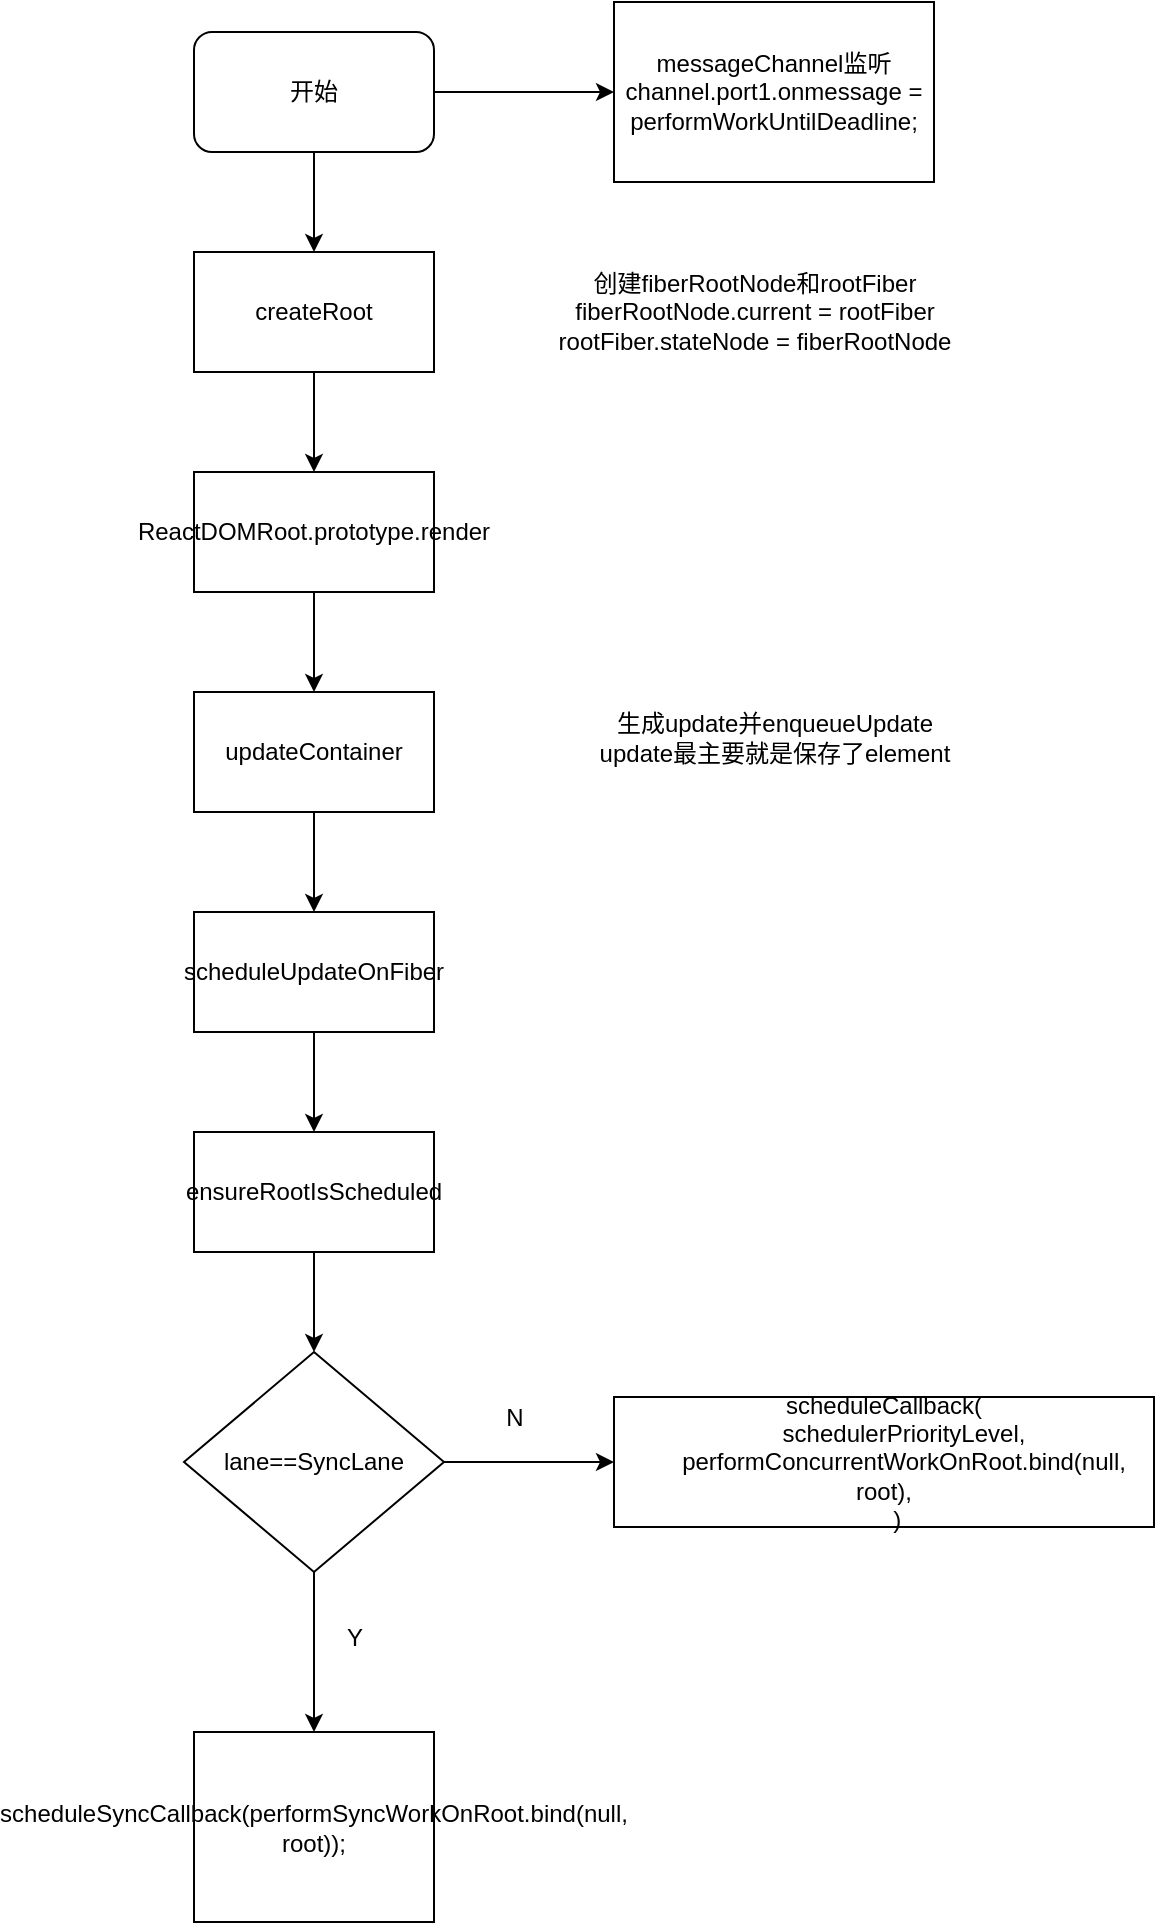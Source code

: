 <mxfile version="21.2.1" type="github">
  <diagram name="第 1 页" id="bDwYdzYz9UJHrXcffTMU">
    <mxGraphModel dx="1306" dy="1890" grid="1" gridSize="10" guides="1" tooltips="1" connect="1" arrows="1" fold="1" page="1" pageScale="1" pageWidth="827" pageHeight="1169" math="0" shadow="0">
      <root>
        <mxCell id="0" />
        <mxCell id="1" parent="0" />
        <mxCell id="R60Q2acpEYvKiVIL4T-u-3" value="" style="edgeStyle=orthogonalEdgeStyle;rounded=0;orthogonalLoop=1;jettySize=auto;html=1;" edge="1" parent="1" source="R60Q2acpEYvKiVIL4T-u-1" target="R60Q2acpEYvKiVIL4T-u-2">
          <mxGeometry relative="1" as="geometry" />
        </mxCell>
        <mxCell id="R60Q2acpEYvKiVIL4T-u-6" value="" style="edgeStyle=orthogonalEdgeStyle;rounded=0;orthogonalLoop=1;jettySize=auto;html=1;" edge="1" parent="1" source="R60Q2acpEYvKiVIL4T-u-1" target="R60Q2acpEYvKiVIL4T-u-4">
          <mxGeometry relative="1" as="geometry" />
        </mxCell>
        <mxCell id="R60Q2acpEYvKiVIL4T-u-1" value="开始" style="rounded=1;whiteSpace=wrap;html=1;" vertex="1" parent="1">
          <mxGeometry x="320" y="10" width="120" height="60" as="geometry" />
        </mxCell>
        <mxCell id="R60Q2acpEYvKiVIL4T-u-2" value="messageChannel监听&lt;br&gt;channel.port1.onmessage = performWorkUntilDeadline;" style="rounded=0;whiteSpace=wrap;html=1;" vertex="1" parent="1">
          <mxGeometry x="530" y="-5" width="160" height="90" as="geometry" />
        </mxCell>
        <mxCell id="R60Q2acpEYvKiVIL4T-u-8" value="" style="edgeStyle=orthogonalEdgeStyle;rounded=0;orthogonalLoop=1;jettySize=auto;html=1;" edge="1" parent="1" source="R60Q2acpEYvKiVIL4T-u-4" target="R60Q2acpEYvKiVIL4T-u-7">
          <mxGeometry relative="1" as="geometry" />
        </mxCell>
        <mxCell id="R60Q2acpEYvKiVIL4T-u-4" value="createRoot" style="rounded=0;whiteSpace=wrap;html=1;" vertex="1" parent="1">
          <mxGeometry x="320" y="120" width="120" height="60" as="geometry" />
        </mxCell>
        <mxCell id="R60Q2acpEYvKiVIL4T-u-5" value="创建fiberRootNode和rootFiber&lt;br&gt;fiberRootNode.current = rootFiber&lt;br&gt;rootFiber.stateNode = fiberRootNode" style="text;html=1;align=center;verticalAlign=middle;resizable=0;points=[];autosize=1;strokeColor=none;fillColor=none;" vertex="1" parent="1">
          <mxGeometry x="490" y="120" width="220" height="60" as="geometry" />
        </mxCell>
        <mxCell id="R60Q2acpEYvKiVIL4T-u-10" value="" style="edgeStyle=orthogonalEdgeStyle;rounded=0;orthogonalLoop=1;jettySize=auto;html=1;" edge="1" parent="1" source="R60Q2acpEYvKiVIL4T-u-7" target="R60Q2acpEYvKiVIL4T-u-9">
          <mxGeometry relative="1" as="geometry" />
        </mxCell>
        <mxCell id="R60Q2acpEYvKiVIL4T-u-7" value="ReactDOMRoot.prototype.render" style="rounded=0;whiteSpace=wrap;html=1;" vertex="1" parent="1">
          <mxGeometry x="320" y="230" width="120" height="60" as="geometry" />
        </mxCell>
        <mxCell id="R60Q2acpEYvKiVIL4T-u-13" value="" style="edgeStyle=orthogonalEdgeStyle;rounded=0;orthogonalLoop=1;jettySize=auto;html=1;" edge="1" parent="1" source="R60Q2acpEYvKiVIL4T-u-9" target="R60Q2acpEYvKiVIL4T-u-12">
          <mxGeometry relative="1" as="geometry" />
        </mxCell>
        <mxCell id="R60Q2acpEYvKiVIL4T-u-9" value="updateContainer" style="rounded=0;whiteSpace=wrap;html=1;" vertex="1" parent="1">
          <mxGeometry x="320" y="340" width="120" height="60" as="geometry" />
        </mxCell>
        <mxCell id="R60Q2acpEYvKiVIL4T-u-11" value="生成update并enqueueUpdate&lt;br&gt;update最主要就是保存了element" style="text;html=1;align=center;verticalAlign=middle;resizable=0;points=[];autosize=1;strokeColor=none;fillColor=none;" vertex="1" parent="1">
          <mxGeometry x="510" y="343" width="200" height="40" as="geometry" />
        </mxCell>
        <mxCell id="R60Q2acpEYvKiVIL4T-u-15" value="" style="edgeStyle=orthogonalEdgeStyle;rounded=0;orthogonalLoop=1;jettySize=auto;html=1;" edge="1" parent="1" source="R60Q2acpEYvKiVIL4T-u-12" target="R60Q2acpEYvKiVIL4T-u-14">
          <mxGeometry relative="1" as="geometry" />
        </mxCell>
        <mxCell id="R60Q2acpEYvKiVIL4T-u-12" value="scheduleUpdateOnFiber" style="rounded=0;whiteSpace=wrap;html=1;" vertex="1" parent="1">
          <mxGeometry x="320" y="450" width="120" height="60" as="geometry" />
        </mxCell>
        <mxCell id="R60Q2acpEYvKiVIL4T-u-17" value="" style="edgeStyle=orthogonalEdgeStyle;rounded=0;orthogonalLoop=1;jettySize=auto;html=1;" edge="1" parent="1" source="R60Q2acpEYvKiVIL4T-u-14" target="R60Q2acpEYvKiVIL4T-u-16">
          <mxGeometry relative="1" as="geometry" />
        </mxCell>
        <mxCell id="R60Q2acpEYvKiVIL4T-u-14" value="ensureRootIsScheduled" style="rounded=0;whiteSpace=wrap;html=1;" vertex="1" parent="1">
          <mxGeometry x="320" y="560" width="120" height="60" as="geometry" />
        </mxCell>
        <mxCell id="R60Q2acpEYvKiVIL4T-u-19" value="" style="edgeStyle=orthogonalEdgeStyle;rounded=0;orthogonalLoop=1;jettySize=auto;html=1;" edge="1" parent="1" source="R60Q2acpEYvKiVIL4T-u-16" target="R60Q2acpEYvKiVIL4T-u-21">
          <mxGeometry relative="1" as="geometry">
            <mxPoint x="530" y="725" as="targetPoint" />
          </mxGeometry>
        </mxCell>
        <mxCell id="R60Q2acpEYvKiVIL4T-u-23" value="" style="edgeStyle=orthogonalEdgeStyle;rounded=0;orthogonalLoop=1;jettySize=auto;html=1;" edge="1" parent="1" source="R60Q2acpEYvKiVIL4T-u-16" target="R60Q2acpEYvKiVIL4T-u-22">
          <mxGeometry relative="1" as="geometry" />
        </mxCell>
        <mxCell id="R60Q2acpEYvKiVIL4T-u-16" value="lane==SyncLane" style="rhombus;whiteSpace=wrap;html=1;" vertex="1" parent="1">
          <mxGeometry x="315" y="670" width="130" height="110" as="geometry" />
        </mxCell>
        <mxCell id="R60Q2acpEYvKiVIL4T-u-20" value="N" style="text;html=1;align=center;verticalAlign=middle;resizable=0;points=[];autosize=1;strokeColor=none;fillColor=none;" vertex="1" parent="1">
          <mxGeometry x="465" y="688" width="30" height="30" as="geometry" />
        </mxCell>
        <mxCell id="R60Q2acpEYvKiVIL4T-u-21" value="&lt;div&gt;scheduleCallback(&lt;/div&gt;&lt;div&gt;&amp;nbsp; &amp;nbsp; &amp;nbsp; schedulerPriorityLevel,&lt;/div&gt;&lt;div&gt;&amp;nbsp; &amp;nbsp; &amp;nbsp; performConcurrentWorkOnRoot.bind(null, root),&lt;/div&gt;&lt;div&gt;&amp;nbsp; &amp;nbsp; )&lt;/div&gt;" style="rounded=0;whiteSpace=wrap;html=1;" vertex="1" parent="1">
          <mxGeometry x="530" y="692.5" width="270" height="65" as="geometry" />
        </mxCell>
        <mxCell id="R60Q2acpEYvKiVIL4T-u-22" value="scheduleSyncCallback(performSyncWorkOnRoot.bind(null, root));" style="whiteSpace=wrap;html=1;" vertex="1" parent="1">
          <mxGeometry x="320" y="860" width="120" height="95" as="geometry" />
        </mxCell>
        <mxCell id="R60Q2acpEYvKiVIL4T-u-24" value="Y" style="text;html=1;align=center;verticalAlign=middle;resizable=0;points=[];autosize=1;strokeColor=none;fillColor=none;" vertex="1" parent="1">
          <mxGeometry x="385" y="798" width="30" height="30" as="geometry" />
        </mxCell>
      </root>
    </mxGraphModel>
  </diagram>
</mxfile>
